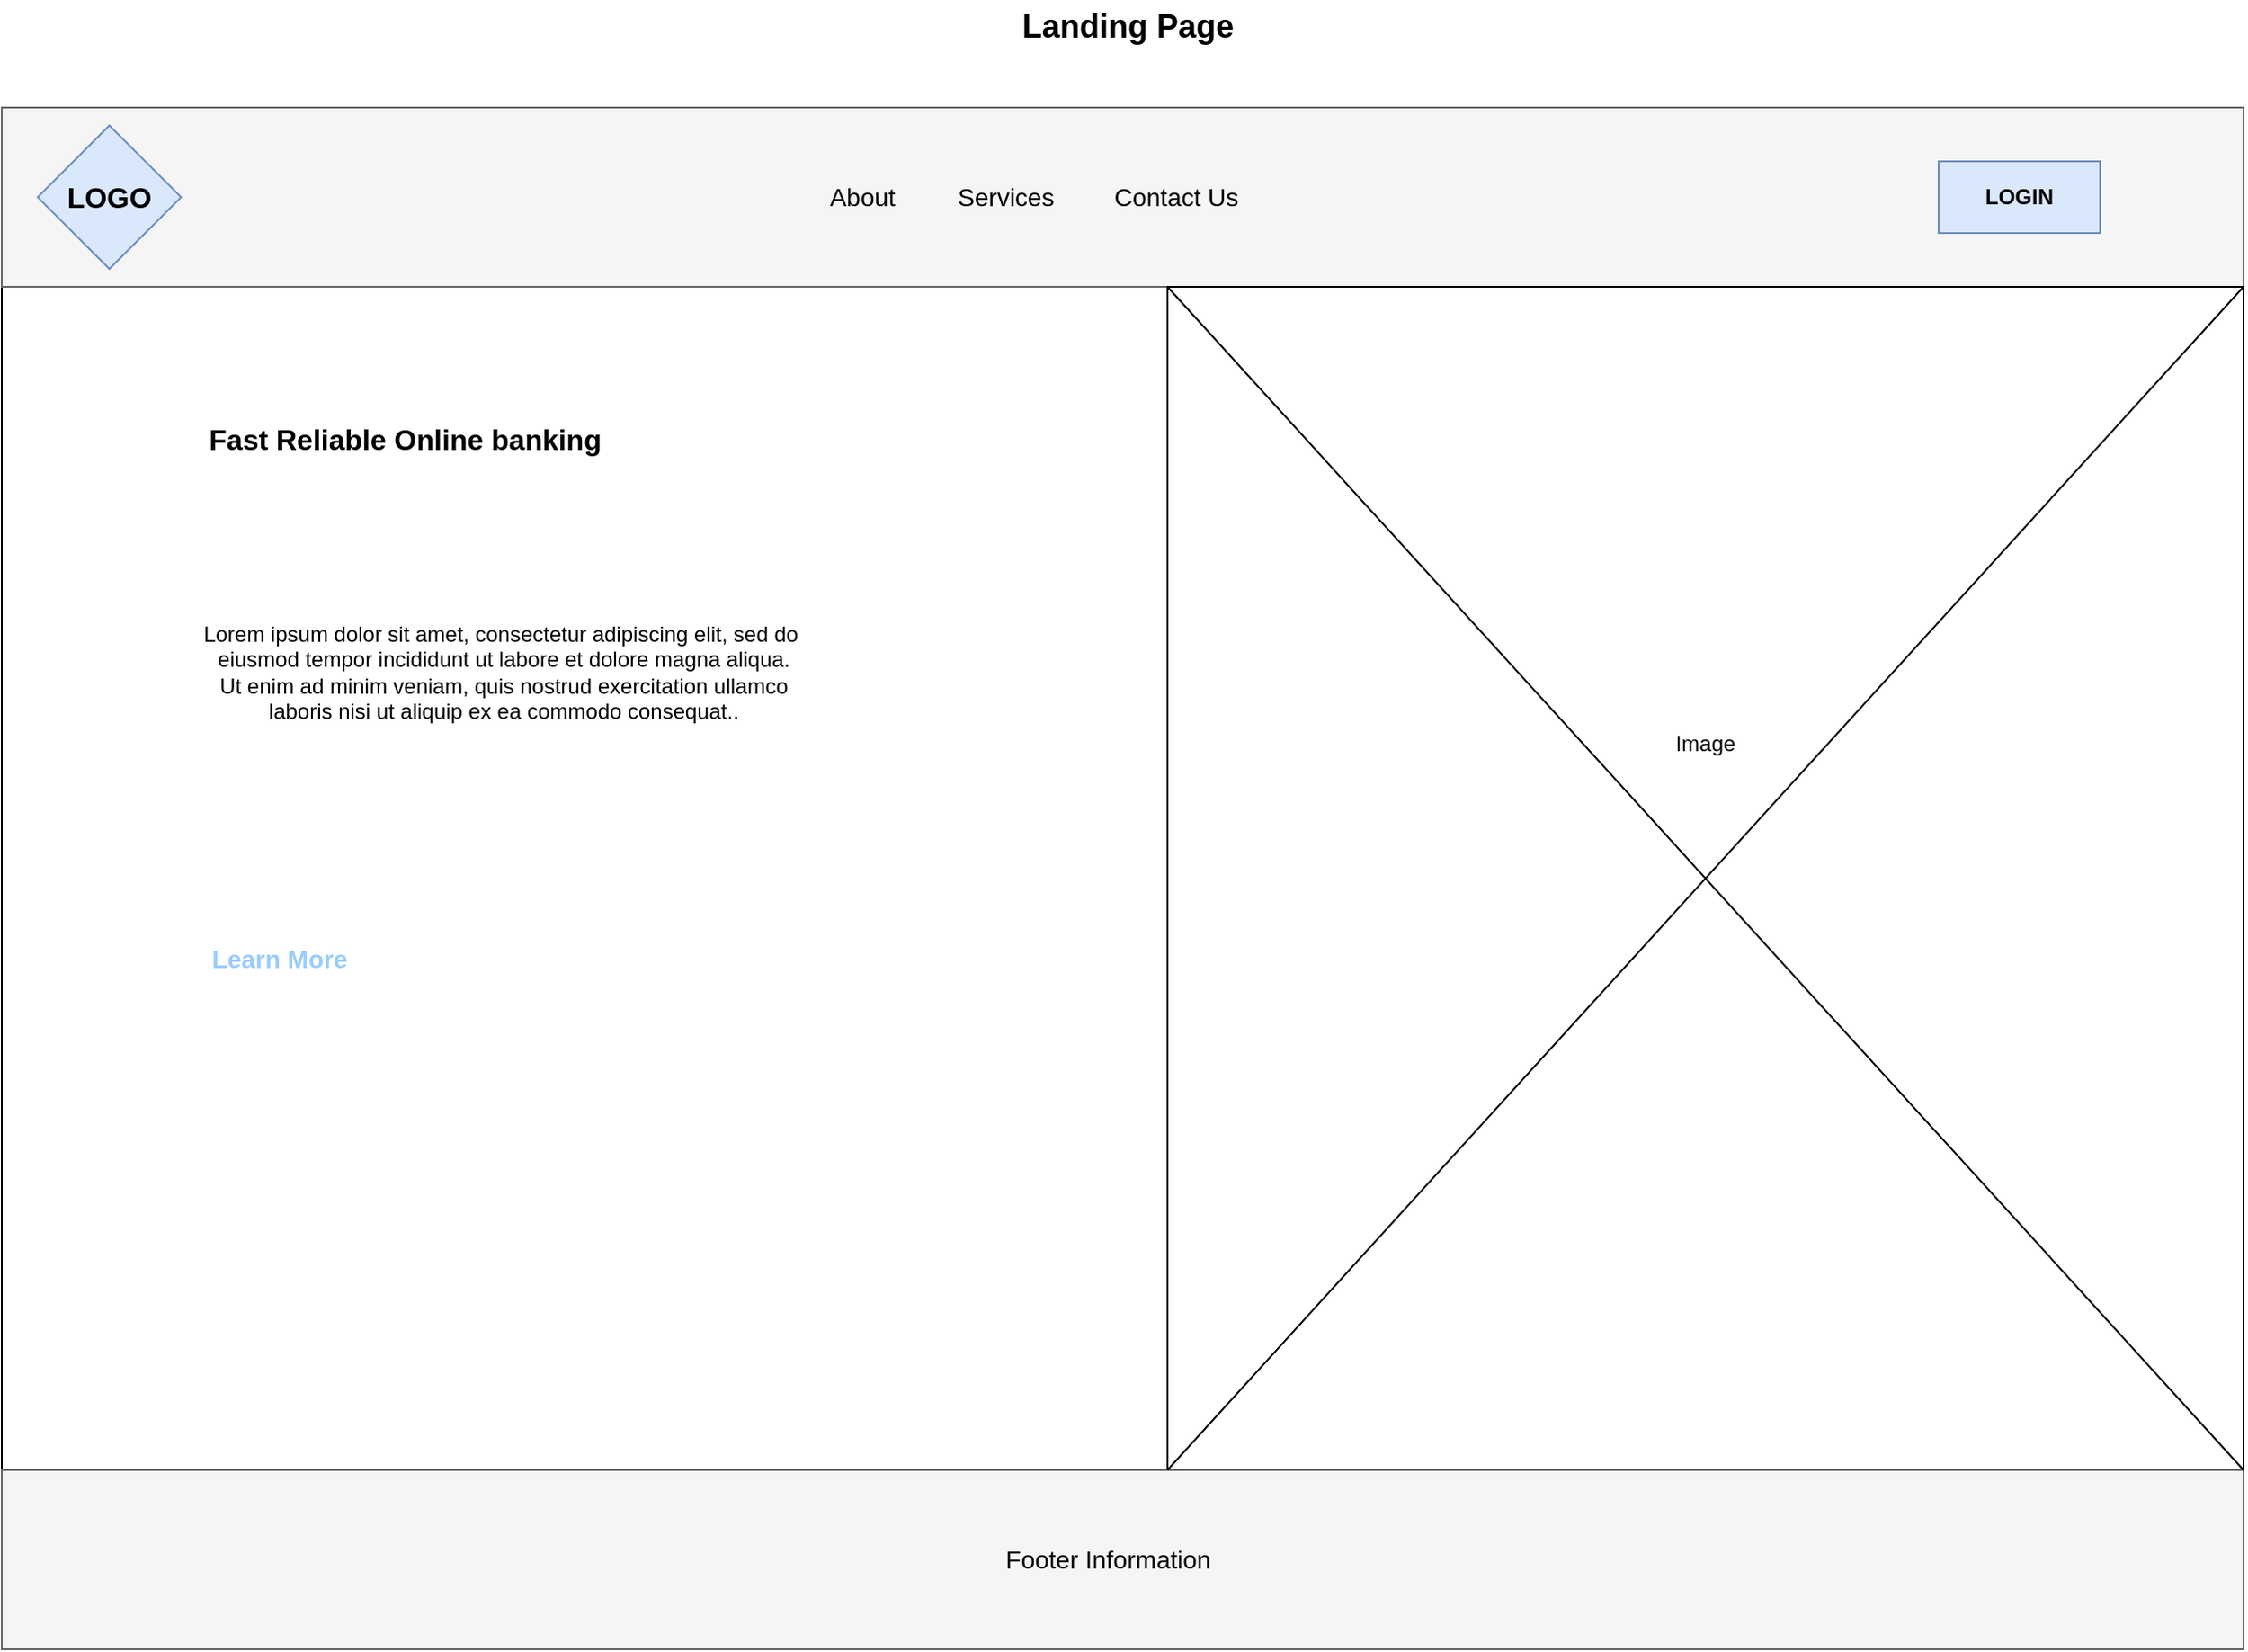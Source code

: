 <mxfile version="24.5.2" type="device">
  <diagram id="3j9G0F825_cHGCq9AKto" name="Page-2">
    <mxGraphModel dx="3311" dy="1234" grid="1" gridSize="10" guides="1" tooltips="1" connect="1" arrows="1" fold="1" page="1" pageScale="1" pageWidth="827" pageHeight="1169" math="0" shadow="0">
      <root>
        <mxCell id="0" />
        <mxCell id="1" parent="0" />
        <mxCell id="xWcjb8qhsKGaQlNw6-6s-1" value="" style="rounded=0;whiteSpace=wrap;html=1;" parent="1" vertex="1">
          <mxGeometry x="-170" y="170" width="1250" height="860" as="geometry" />
        </mxCell>
        <mxCell id="xWcjb8qhsKGaQlNw6-6s-2" value="" style="rounded=0;whiteSpace=wrap;html=1;fillColor=#f5f5f5;fontColor=#333333;strokeColor=#666666;" parent="1" vertex="1">
          <mxGeometry x="-170" y="170" width="1250" height="100" as="geometry" />
        </mxCell>
        <mxCell id="xWcjb8qhsKGaQlNw6-6s-4" value="&lt;font size=&quot;3&quot;&gt;&lt;b&gt;LOGO&lt;/b&gt;&lt;/font&gt;" style="rhombus;whiteSpace=wrap;html=1;fillColor=#dae8fc;strokeColor=#6c8ebf;" parent="1" vertex="1">
          <mxGeometry x="-150" y="180" width="80" height="80" as="geometry" />
        </mxCell>
        <mxCell id="xWcjb8qhsKGaQlNw6-6s-7" value="&lt;font style=&quot;font-size: 14px;&quot;&gt;About&lt;/font&gt;" style="text;html=1;align=center;verticalAlign=middle;whiteSpace=wrap;rounded=0;" parent="1" vertex="1">
          <mxGeometry x="280" y="205" width="60" height="30" as="geometry" />
        </mxCell>
        <mxCell id="xWcjb8qhsKGaQlNw6-6s-8" value="&lt;font style=&quot;font-size: 14px;&quot;&gt;Services&lt;/font&gt;" style="text;html=1;align=center;verticalAlign=middle;whiteSpace=wrap;rounded=0;" parent="1" vertex="1">
          <mxGeometry x="360" y="205" width="60" height="30" as="geometry" />
        </mxCell>
        <mxCell id="xWcjb8qhsKGaQlNw6-6s-9" value="&lt;font style=&quot;font-size: 14px;&quot;&gt;Contact Us&lt;/font&gt;" style="text;html=1;align=center;verticalAlign=middle;whiteSpace=wrap;rounded=0;" parent="1" vertex="1">
          <mxGeometry x="440" y="205" width="90" height="30" as="geometry" />
        </mxCell>
        <mxCell id="xWcjb8qhsKGaQlNw6-6s-10" value="&lt;b&gt;LOGIN&lt;/b&gt;" style="rounded=0;whiteSpace=wrap;html=1;fillColor=#dae8fc;strokeColor=#6c8ebf;" parent="1" vertex="1">
          <mxGeometry x="910" y="200" width="90" height="40" as="geometry" />
        </mxCell>
        <mxCell id="xWcjb8qhsKGaQlNw6-6s-12" value="" style="rounded=0;whiteSpace=wrap;html=1;" parent="1" vertex="1">
          <mxGeometry x="480" y="270" width="600" height="660" as="geometry" />
        </mxCell>
        <mxCell id="xWcjb8qhsKGaQlNw6-6s-13" value="" style="rounded=0;whiteSpace=wrap;html=1;fillColor=#f5f5f5;fontColor=#333333;strokeColor=#666666;" parent="1" vertex="1">
          <mxGeometry x="-170" y="930" width="1250" height="100" as="geometry" />
        </mxCell>
        <mxCell id="xWcjb8qhsKGaQlNw6-6s-14" value="" style="endArrow=none;html=1;rounded=0;entryX=1;entryY=1;entryDx=0;entryDy=0;" parent="1" source="xWcjb8qhsKGaQlNw6-6s-12" target="xWcjb8qhsKGaQlNw6-6s-2" edge="1">
          <mxGeometry width="50" height="50" relative="1" as="geometry">
            <mxPoint x="380" y="650" as="sourcePoint" />
            <mxPoint x="430" y="600" as="targetPoint" />
          </mxGeometry>
        </mxCell>
        <mxCell id="xWcjb8qhsKGaQlNw6-6s-15" value="" style="endArrow=none;html=1;rounded=0;entryX=1;entryY=0;entryDx=0;entryDy=0;exitX=0;exitY=1;exitDx=0;exitDy=0;" parent="1" source="xWcjb8qhsKGaQlNw6-6s-12" target="xWcjb8qhsKGaQlNw6-6s-12" edge="1">
          <mxGeometry width="50" height="50" relative="1" as="geometry">
            <mxPoint x="478" y="920" as="sourcePoint" />
            <mxPoint x="430" y="600" as="targetPoint" />
          </mxGeometry>
        </mxCell>
        <mxCell id="xWcjb8qhsKGaQlNw6-6s-16" value="" style="endArrow=none;html=1;rounded=0;entryX=1;entryY=0;entryDx=0;entryDy=0;exitX=0;exitY=0;exitDx=0;exitDy=0;" parent="1" source="xWcjb8qhsKGaQlNw6-6s-12" target="xWcjb8qhsKGaQlNw6-6s-13" edge="1">
          <mxGeometry width="50" height="50" relative="1" as="geometry">
            <mxPoint x="380" y="650" as="sourcePoint" />
            <mxPoint x="430" y="600" as="targetPoint" />
          </mxGeometry>
        </mxCell>
        <mxCell id="xWcjb8qhsKGaQlNw6-6s-17" value="Image" style="text;html=1;align=center;verticalAlign=middle;whiteSpace=wrap;rounded=0;" parent="1" vertex="1">
          <mxGeometry x="750" y="510" width="60" height="30" as="geometry" />
        </mxCell>
        <mxCell id="xWcjb8qhsKGaQlNw6-6s-18" value="&lt;font size=&quot;3&quot;&gt;&lt;b&gt;Fast Reliable Online banking&lt;/b&gt;&lt;/font&gt;" style="text;html=1;align=center;verticalAlign=middle;whiteSpace=wrap;rounded=0;" parent="1" vertex="1">
          <mxGeometry x="-80" y="340" width="270" height="30" as="geometry" />
        </mxCell>
        <mxCell id="xWcjb8qhsKGaQlNw6-6s-19" value="&lt;div&gt;&lt;span&gt;&lt;/span&gt;&lt;span&gt;&lt;/span&gt;&lt;/div&gt;&lt;span style=&quot;white-space-collapse: preserve;&quot;&gt;Lorem ipsum dolor sit amet, consectetur adipiscing elit, sed do &lt;br&gt;eiusmod tempor incididunt ut labore et dolore magna aliqua.&lt;br&gt; Ut enim ad minim veniam, quis nostrud exercitation ullamco &lt;br&gt;laboris nisi ut aliquip ex ea commodo consequat..&lt;/span&gt;" style="text;html=1;align=center;verticalAlign=middle;whiteSpace=wrap;rounded=0;" parent="1" vertex="1">
          <mxGeometry x="-100" y="450" width="420" height="70" as="geometry" />
        </mxCell>
        <mxCell id="xWcjb8qhsKGaQlNw6-6s-20" value="&lt;font style=&quot;font-size: 14px;&quot;&gt;&lt;b&gt;Learn More&lt;/b&gt;&lt;/font&gt;" style="text;html=1;align=center;verticalAlign=middle;whiteSpace=wrap;rounded=0;fontColor=#99CCFF;" parent="1" vertex="1">
          <mxGeometry x="-70" y="630" width="110" height="30" as="geometry" />
        </mxCell>
        <mxCell id="xWcjb8qhsKGaQlNw6-6s-22" value="&lt;font style=&quot;font-size: 14px;&quot;&gt;Footer Information&lt;/font&gt;" style="text;html=1;align=center;verticalAlign=middle;whiteSpace=wrap;rounded=0;" parent="1" vertex="1">
          <mxGeometry x="384" y="965" width="126" height="30" as="geometry" />
        </mxCell>
        <mxCell id="xWcjb8qhsKGaQlNw6-6s-23" value="&lt;font style=&quot;font-size: 18px;&quot;&gt;&lt;b&gt;Landing Page&lt;/b&gt;&lt;/font&gt;" style="text;html=1;align=center;verticalAlign=middle;whiteSpace=wrap;rounded=0;" parent="1" vertex="1">
          <mxGeometry x="370" y="110" width="176" height="30" as="geometry" />
        </mxCell>
      </root>
    </mxGraphModel>
  </diagram>
</mxfile>
